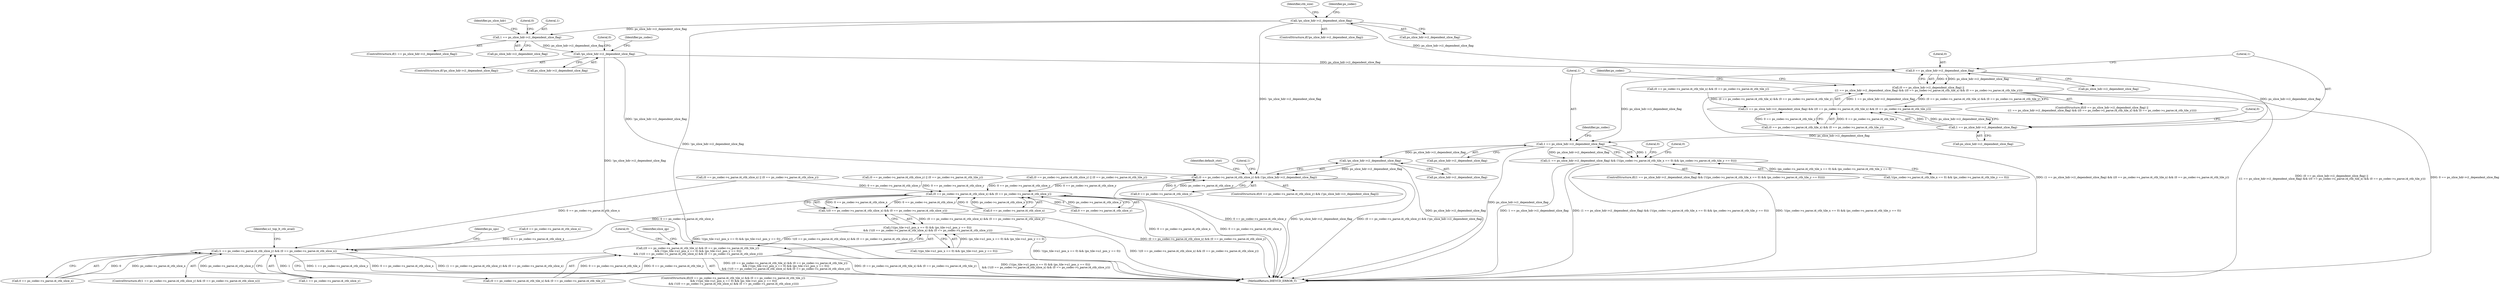 digraph "0_Android_bcfc7124f6ef9f1ec128fb2e90de774a5b33d199_0@pointer" {
"1000867" [label="(Call,0 == ps_slice_hdr->i1_dependent_slice_flag)"];
"1000267" [label="(Call,!ps_slice_hdr->i1_dependent_slice_flag)"];
"1000463" [label="(Call,!ps_slice_hdr->i1_dependent_slice_flag)"];
"1000425" [label="(Call,1 == ps_slice_hdr->i1_dependent_slice_flag)"];
"1000866" [label="(Call,(0 == ps_slice_hdr->i1_dependent_slice_flag) ||\n ((1 == ps_slice_hdr->i1_dependent_slice_flag) && ((0 == ps_codec->s_parse.i4_ctb_tile_x) && (0 == ps_codec->s_parse.i4_ctb_tile_y))))"];
"1000873" [label="(Call,1 == ps_slice_hdr->i1_dependent_slice_flag)"];
"1000872" [label="(Call,(1 == ps_slice_hdr->i1_dependent_slice_flag) && ((0 == ps_codec->s_parse.i4_ctb_tile_x) && (0 == ps_codec->s_parse.i4_ctb_tile_y)))"];
"1000903" [label="(Call,1 == ps_slice_hdr->i1_dependent_slice_flag)"];
"1000902" [label="(Call,(1 == ps_slice_hdr->i1_dependent_slice_flag) && (!((ps_codec->s_parse.i4_ctb_tile_x == 0) && (ps_codec->s_parse.i4_ctb_tile_y == 0))))"];
"1001536" [label="(Call,!ps_slice_hdr->i1_dependent_slice_flag)"];
"1001528" [label="(Call,(0 == ps_codec->s_parse.i4_ctb_slice_y) && (!ps_slice_hdr->i1_dependent_slice_flag))"];
"1001115" [label="(Call,(0 == ps_codec->s_parse.i4_ctb_slice_x) && (0 == ps_codec->s_parse.i4_ctb_slice_y))"];
"1001114" [label="(Call,!((0 == ps_codec->s_parse.i4_ctb_slice_x) && (0 == ps_codec->s_parse.i4_ctb_slice_y)))"];
"1001101" [label="(Call,(!((ps_tile->u1_pos_x == 0) && (ps_tile->u1_pos_y == 0)))\n && (!((0 == ps_codec->s_parse.i4_ctb_slice_x) && (0 == ps_codec->s_parse.i4_ctb_slice_y))))"];
"1001085" [label="(Call,((0 == ps_codec->s_parse.i4_ctb_tile_x) && (0 == ps_codec->s_parse.i4_ctb_tile_y))\n && (!((ps_tile->u1_pos_x == 0) && (ps_tile->u1_pos_y == 0)))\n && (!((0 == ps_codec->s_parse.i4_ctb_slice_x) && (0 == ps_codec->s_parse.i4_ctb_slice_y))))"];
"1003132" [label="(Call,(1 == ps_codec->s_parse.i4_ctb_slice_y) && (0 == ps_codec->s_parse.i4_ctb_slice_x))"];
"1000465" [label="(Identifier,ps_slice_hdr)"];
"1000288" [label="(Identifier,ctb_size)"];
"1001132" [label="(Identifier,slice_qp)"];
"1000878" [label="(Call,(0 == ps_codec->s_parse.i4_ctb_tile_x) && (0 == ps_codec->s_parse.i4_ctb_tile_y))"];
"1000267" [label="(Call,!ps_slice_hdr->i1_dependent_slice_flag)"];
"1000464" [label="(Call,ps_slice_hdr->i1_dependent_slice_flag)"];
"1001527" [label="(ControlStructure,if((0 == ps_codec->s_parse.i4_ctb_slice_y) && (!ps_slice_hdr->i1_dependent_slice_flag)))"];
"1001528" [label="(Call,(0 == ps_codec->s_parse.i4_ctb_slice_y) && (!ps_slice_hdr->i1_dependent_slice_flag))"];
"1003082" [label="(Call,(0 == ps_codec->s_parse.i4_ctb_slice_y) || (0 == ps_codec->s_parse.i4_ctb_tile_y))"];
"1003133" [label="(Call,1 == ps_codec->s_parse.i4_ctb_slice_y)"];
"1000275" [label="(Identifier,ps_codec)"];
"1003149" [label="(Identifier,u1_top_lt_ctb_avail)"];
"1000872" [label="(Call,(1 == ps_slice_hdr->i1_dependent_slice_flag) && ((0 == ps_codec->s_parse.i4_ctb_tile_x) && (0 == ps_codec->s_parse.i4_ctb_tile_y)))"];
"1001116" [label="(Call,0 == ps_codec->s_parse.i4_ctb_slice_x)"];
"1003140" [label="(Call,0 == ps_codec->s_parse.i4_ctb_slice_x)"];
"1000902" [label="(Call,(1 == ps_slice_hdr->i1_dependent_slice_flag) && (!((ps_codec->s_parse.i4_ctb_tile_x == 0) && (ps_codec->s_parse.i4_ctb_tile_y == 0))))"];
"1001541" [label="(Identifier,default_ctxt)"];
"1001545" [label="(Literal,1)"];
"1003156" [label="(Identifier,ps_sps)"];
"1000463" [label="(Call,!ps_slice_hdr->i1_dependent_slice_flag)"];
"1001101" [label="(Call,(!((ps_tile->u1_pos_x == 0) && (ps_tile->u1_pos_y == 0)))\n && (!((0 == ps_codec->s_parse.i4_ctb_slice_x) && (0 == ps_codec->s_parse.i4_ctb_slice_y))))"];
"1000908" [label="(Call,!((ps_codec->s_parse.i4_ctb_tile_x == 0) && (ps_codec->s_parse.i4_ctb_tile_y == 0)))"];
"1000905" [label="(Call,ps_slice_hdr->i1_dependent_slice_flag)"];
"1000897" [label="(Identifier,ps_codec)"];
"1001114" [label="(Call,!((0 == ps_codec->s_parse.i4_ctb_slice_x) && (0 == ps_codec->s_parse.i4_ctb_slice_y)))"];
"1000424" [label="(ControlStructure,if(1 == ps_slice_hdr->i1_dependent_slice_flag))"];
"1001537" [label="(Call,ps_slice_hdr->i1_dependent_slice_flag)"];
"1001338" [label="(Literal,0)"];
"1000266" [label="(ControlStructure,if(!ps_slice_hdr->i1_dependent_slice_flag))"];
"1000868" [label="(Literal,0)"];
"1001123" [label="(Call,0 == ps_codec->s_parse.i4_ctb_slice_y)"];
"1000485" [label="(Literal,0)"];
"1001529" [label="(Call,0 == ps_codec->s_parse.i4_ctb_slice_y)"];
"1000875" [label="(Call,ps_slice_hdr->i1_dependent_slice_flag)"];
"1001536" [label="(Call,!ps_slice_hdr->i1_dependent_slice_flag)"];
"1000867" [label="(Call,0 == ps_slice_hdr->i1_dependent_slice_flag)"];
"1005173" [label="(MethodReturn,IHEVCD_ERROR_T)"];
"1000432" [label="(Call,(0 == ps_codec->s_parse.i4_ctb_tile_x) && (0 == ps_codec->s_parse.i4_ctb_tile_y))"];
"1000425" [label="(Call,1 == ps_slice_hdr->i1_dependent_slice_flag)"];
"1000873" [label="(Call,1 == ps_slice_hdr->i1_dependent_slice_flag)"];
"1001085" [label="(Call,((0 == ps_codec->s_parse.i4_ctb_tile_x) && (0 == ps_codec->s_parse.i4_ctb_tile_y))\n && (!((ps_tile->u1_pos_x == 0) && (ps_tile->u1_pos_y == 0)))\n && (!((0 == ps_codec->s_parse.i4_ctb_slice_x) && (0 == ps_codec->s_parse.i4_ctb_slice_y))))"];
"1003131" [label="(ControlStructure,if((1 == ps_codec->s_parse.i4_ctb_slice_y) && (0 == ps_codec->s_parse.i4_ctb_slice_x)))"];
"1000904" [label="(Literal,1)"];
"1000961" [label="(Literal,0)"];
"1003038" [label="(Call,(0 == ps_codec->s_parse.i4_ctb_slice_y) || (0 == ps_codec->s_parse.i4_ctb_tile_y))"];
"1000866" [label="(Call,(0 == ps_slice_hdr->i1_dependent_slice_flag) ||\n ((1 == ps_slice_hdr->i1_dependent_slice_flag) && ((0 == ps_codec->s_parse.i4_ctb_tile_x) && (0 == ps_codec->s_parse.i4_ctb_tile_y))))"];
"1000880" [label="(Literal,0)"];
"1003105" [label="(Call,0 == ps_codec->s_parse.i4_ctb_slice_x)"];
"1000705" [label="(Call,(0 == ps_codec->s_parse.i4_ctb_slice_x) || (0 == ps_codec->s_parse.i4_ctb_slice_y))"];
"1000913" [label="(Identifier,ps_codec)"];
"1000268" [label="(Call,ps_slice_hdr->i1_dependent_slice_flag)"];
"1001115" [label="(Call,(0 == ps_codec->s_parse.i4_ctb_slice_x) && (0 == ps_codec->s_parse.i4_ctb_slice_y))"];
"1001102" [label="(Call,!((ps_tile->u1_pos_x == 0) && (ps_tile->u1_pos_y == 0)))"];
"1000434" [label="(Literal,0)"];
"1001086" [label="(Call,(0 == ps_codec->s_parse.i4_ctb_tile_x) && (0 == ps_codec->s_parse.i4_ctb_tile_y))"];
"1000869" [label="(Call,ps_slice_hdr->i1_dependent_slice_flag)"];
"1000901" [label="(ControlStructure,if((1 == ps_slice_hdr->i1_dependent_slice_flag) && (!((ps_codec->s_parse.i4_ctb_tile_x == 0) && (ps_codec->s_parse.i4_ctb_tile_y == 0)))))"];
"1003132" [label="(Call,(1 == ps_codec->s_parse.i4_ctb_slice_y) && (0 == ps_codec->s_parse.i4_ctb_slice_x))"];
"1000427" [label="(Call,ps_slice_hdr->i1_dependent_slice_flag)"];
"1000426" [label="(Literal,1)"];
"1000462" [label="(ControlStructure,if(!ps_slice_hdr->i1_dependent_slice_flag))"];
"1000471" [label="(Identifier,ps_codec)"];
"1000865" [label="(ControlStructure,if((0 == ps_slice_hdr->i1_dependent_slice_flag) ||\n ((1 == ps_slice_hdr->i1_dependent_slice_flag) && ((0 == ps_codec->s_parse.i4_ctb_tile_x) && (0 == ps_codec->s_parse.i4_ctb_tile_y)))))"];
"1000874" [label="(Literal,1)"];
"1000903" [label="(Call,1 == ps_slice_hdr->i1_dependent_slice_flag)"];
"1000928" [label="(Literal,0)"];
"1001084" [label="(ControlStructure,if(((0 == ps_codec->s_parse.i4_ctb_tile_x) && (0 == ps_codec->s_parse.i4_ctb_tile_y))\n && (!((ps_tile->u1_pos_x == 0) && (ps_tile->u1_pos_y == 0)))\n && (!((0 == ps_codec->s_parse.i4_ctb_slice_x) && (0 == ps_codec->s_parse.i4_ctb_slice_y)))))"];
"1000867" -> "1000866"  [label="AST: "];
"1000867" -> "1000869"  [label="CFG: "];
"1000868" -> "1000867"  [label="AST: "];
"1000869" -> "1000867"  [label="AST: "];
"1000874" -> "1000867"  [label="CFG: "];
"1000866" -> "1000867"  [label="CFG: "];
"1000867" -> "1000866"  [label="DDG: 0"];
"1000867" -> "1000866"  [label="DDG: ps_slice_hdr->i1_dependent_slice_flag"];
"1000267" -> "1000867"  [label="DDG: ps_slice_hdr->i1_dependent_slice_flag"];
"1000463" -> "1000867"  [label="DDG: ps_slice_hdr->i1_dependent_slice_flag"];
"1000867" -> "1000873"  [label="DDG: ps_slice_hdr->i1_dependent_slice_flag"];
"1000867" -> "1000903"  [label="DDG: ps_slice_hdr->i1_dependent_slice_flag"];
"1000267" -> "1000266"  [label="AST: "];
"1000267" -> "1000268"  [label="CFG: "];
"1000268" -> "1000267"  [label="AST: "];
"1000275" -> "1000267"  [label="CFG: "];
"1000288" -> "1000267"  [label="CFG: "];
"1000267" -> "1005173"  [label="DDG: !ps_slice_hdr->i1_dependent_slice_flag"];
"1000267" -> "1000425"  [label="DDG: ps_slice_hdr->i1_dependent_slice_flag"];
"1000267" -> "1001528"  [label="DDG: !ps_slice_hdr->i1_dependent_slice_flag"];
"1000463" -> "1000462"  [label="AST: "];
"1000463" -> "1000464"  [label="CFG: "];
"1000464" -> "1000463"  [label="AST: "];
"1000471" -> "1000463"  [label="CFG: "];
"1000485" -> "1000463"  [label="CFG: "];
"1000463" -> "1005173"  [label="DDG: !ps_slice_hdr->i1_dependent_slice_flag"];
"1000425" -> "1000463"  [label="DDG: ps_slice_hdr->i1_dependent_slice_flag"];
"1000463" -> "1001528"  [label="DDG: !ps_slice_hdr->i1_dependent_slice_flag"];
"1000425" -> "1000424"  [label="AST: "];
"1000425" -> "1000427"  [label="CFG: "];
"1000426" -> "1000425"  [label="AST: "];
"1000427" -> "1000425"  [label="AST: "];
"1000434" -> "1000425"  [label="CFG: "];
"1000465" -> "1000425"  [label="CFG: "];
"1000866" -> "1000865"  [label="AST: "];
"1000866" -> "1000872"  [label="CFG: "];
"1000872" -> "1000866"  [label="AST: "];
"1000897" -> "1000866"  [label="CFG: "];
"1000904" -> "1000866"  [label="CFG: "];
"1000866" -> "1005173"  [label="DDG: (0 == ps_slice_hdr->i1_dependent_slice_flag) ||\n ((1 == ps_slice_hdr->i1_dependent_slice_flag) && ((0 == ps_codec->s_parse.i4_ctb_tile_x) && (0 == ps_codec->s_parse.i4_ctb_tile_y)))"];
"1000866" -> "1005173"  [label="DDG: 0 == ps_slice_hdr->i1_dependent_slice_flag"];
"1000866" -> "1005173"  [label="DDG: (1 == ps_slice_hdr->i1_dependent_slice_flag) && ((0 == ps_codec->s_parse.i4_ctb_tile_x) && (0 == ps_codec->s_parse.i4_ctb_tile_y))"];
"1000872" -> "1000866"  [label="DDG: 1 == ps_slice_hdr->i1_dependent_slice_flag"];
"1000872" -> "1000866"  [label="DDG: (0 == ps_codec->s_parse.i4_ctb_tile_x) && (0 == ps_codec->s_parse.i4_ctb_tile_y)"];
"1000873" -> "1000872"  [label="AST: "];
"1000873" -> "1000875"  [label="CFG: "];
"1000874" -> "1000873"  [label="AST: "];
"1000875" -> "1000873"  [label="AST: "];
"1000880" -> "1000873"  [label="CFG: "];
"1000872" -> "1000873"  [label="CFG: "];
"1000873" -> "1000872"  [label="DDG: 1"];
"1000873" -> "1000872"  [label="DDG: ps_slice_hdr->i1_dependent_slice_flag"];
"1000873" -> "1000903"  [label="DDG: ps_slice_hdr->i1_dependent_slice_flag"];
"1000872" -> "1000878"  [label="CFG: "];
"1000878" -> "1000872"  [label="AST: "];
"1000878" -> "1000872"  [label="DDG: 0 == ps_codec->s_parse.i4_ctb_tile_x"];
"1000878" -> "1000872"  [label="DDG: 0 == ps_codec->s_parse.i4_ctb_tile_y"];
"1000432" -> "1000872"  [label="DDG: (0 == ps_codec->s_parse.i4_ctb_tile_x) && (0 == ps_codec->s_parse.i4_ctb_tile_y)"];
"1000903" -> "1000902"  [label="AST: "];
"1000903" -> "1000905"  [label="CFG: "];
"1000904" -> "1000903"  [label="AST: "];
"1000905" -> "1000903"  [label="AST: "];
"1000913" -> "1000903"  [label="CFG: "];
"1000902" -> "1000903"  [label="CFG: "];
"1000903" -> "1005173"  [label="DDG: ps_slice_hdr->i1_dependent_slice_flag"];
"1000903" -> "1000902"  [label="DDG: 1"];
"1000903" -> "1000902"  [label="DDG: ps_slice_hdr->i1_dependent_slice_flag"];
"1000903" -> "1001536"  [label="DDG: ps_slice_hdr->i1_dependent_slice_flag"];
"1000902" -> "1000901"  [label="AST: "];
"1000902" -> "1000908"  [label="CFG: "];
"1000908" -> "1000902"  [label="AST: "];
"1000928" -> "1000902"  [label="CFG: "];
"1000961" -> "1000902"  [label="CFG: "];
"1000902" -> "1005173"  [label="DDG: !((ps_codec->s_parse.i4_ctb_tile_x == 0) && (ps_codec->s_parse.i4_ctb_tile_y == 0))"];
"1000902" -> "1005173"  [label="DDG: 1 == ps_slice_hdr->i1_dependent_slice_flag"];
"1000902" -> "1005173"  [label="DDG: (1 == ps_slice_hdr->i1_dependent_slice_flag) && (!((ps_codec->s_parse.i4_ctb_tile_x == 0) && (ps_codec->s_parse.i4_ctb_tile_y == 0)))"];
"1000908" -> "1000902"  [label="DDG: (ps_codec->s_parse.i4_ctb_tile_x == 0) && (ps_codec->s_parse.i4_ctb_tile_y == 0)"];
"1001536" -> "1001528"  [label="AST: "];
"1001536" -> "1001537"  [label="CFG: "];
"1001537" -> "1001536"  [label="AST: "];
"1001528" -> "1001536"  [label="CFG: "];
"1001536" -> "1005173"  [label="DDG: ps_slice_hdr->i1_dependent_slice_flag"];
"1001536" -> "1001528"  [label="DDG: ps_slice_hdr->i1_dependent_slice_flag"];
"1001528" -> "1001527"  [label="AST: "];
"1001528" -> "1001529"  [label="CFG: "];
"1001529" -> "1001528"  [label="AST: "];
"1001541" -> "1001528"  [label="CFG: "];
"1001545" -> "1001528"  [label="CFG: "];
"1001528" -> "1005173"  [label="DDG: (0 == ps_codec->s_parse.i4_ctb_slice_y) && (!ps_slice_hdr->i1_dependent_slice_flag)"];
"1001528" -> "1005173"  [label="DDG: 0 == ps_codec->s_parse.i4_ctb_slice_y"];
"1001528" -> "1005173"  [label="DDG: !ps_slice_hdr->i1_dependent_slice_flag"];
"1001528" -> "1001115"  [label="DDG: 0 == ps_codec->s_parse.i4_ctb_slice_y"];
"1001529" -> "1001528"  [label="DDG: 0"];
"1001529" -> "1001528"  [label="DDG: ps_codec->s_parse.i4_ctb_slice_y"];
"1001115" -> "1001114"  [label="AST: "];
"1001115" -> "1001116"  [label="CFG: "];
"1001115" -> "1001123"  [label="CFG: "];
"1001116" -> "1001115"  [label="AST: "];
"1001123" -> "1001115"  [label="AST: "];
"1001114" -> "1001115"  [label="CFG: "];
"1001115" -> "1005173"  [label="DDG: 0 == ps_codec->s_parse.i4_ctb_slice_y"];
"1001115" -> "1005173"  [label="DDG: 0 == ps_codec->s_parse.i4_ctb_slice_x"];
"1001115" -> "1001114"  [label="DDG: 0 == ps_codec->s_parse.i4_ctb_slice_x"];
"1001115" -> "1001114"  [label="DDG: 0 == ps_codec->s_parse.i4_ctb_slice_y"];
"1001116" -> "1001115"  [label="DDG: 0"];
"1001116" -> "1001115"  [label="DDG: ps_codec->s_parse.i4_ctb_slice_x"];
"1001123" -> "1001115"  [label="DDG: 0"];
"1001123" -> "1001115"  [label="DDG: ps_codec->s_parse.i4_ctb_slice_y"];
"1003038" -> "1001115"  [label="DDG: 0 == ps_codec->s_parse.i4_ctb_slice_y"];
"1003082" -> "1001115"  [label="DDG: 0 == ps_codec->s_parse.i4_ctb_slice_y"];
"1000705" -> "1001115"  [label="DDG: 0 == ps_codec->s_parse.i4_ctb_slice_y"];
"1001115" -> "1003132"  [label="DDG: 0 == ps_codec->s_parse.i4_ctb_slice_x"];
"1001114" -> "1001101"  [label="AST: "];
"1001101" -> "1001114"  [label="CFG: "];
"1001114" -> "1005173"  [label="DDG: (0 == ps_codec->s_parse.i4_ctb_slice_x) && (0 == ps_codec->s_parse.i4_ctb_slice_y)"];
"1001114" -> "1001101"  [label="DDG: (0 == ps_codec->s_parse.i4_ctb_slice_x) && (0 == ps_codec->s_parse.i4_ctb_slice_y)"];
"1001101" -> "1001085"  [label="AST: "];
"1001101" -> "1001102"  [label="CFG: "];
"1001102" -> "1001101"  [label="AST: "];
"1001085" -> "1001101"  [label="CFG: "];
"1001101" -> "1005173"  [label="DDG: !((0 == ps_codec->s_parse.i4_ctb_slice_x) && (0 == ps_codec->s_parse.i4_ctb_slice_y))"];
"1001101" -> "1005173"  [label="DDG: !((ps_tile->u1_pos_x == 0) && (ps_tile->u1_pos_y == 0))"];
"1001101" -> "1001085"  [label="DDG: !((ps_tile->u1_pos_x == 0) && (ps_tile->u1_pos_y == 0))"];
"1001101" -> "1001085"  [label="DDG: !((0 == ps_codec->s_parse.i4_ctb_slice_x) && (0 == ps_codec->s_parse.i4_ctb_slice_y))"];
"1001102" -> "1001101"  [label="DDG: (ps_tile->u1_pos_x == 0) && (ps_tile->u1_pos_y == 0)"];
"1001085" -> "1001084"  [label="AST: "];
"1001085" -> "1001086"  [label="CFG: "];
"1001086" -> "1001085"  [label="AST: "];
"1001132" -> "1001085"  [label="CFG: "];
"1001338" -> "1001085"  [label="CFG: "];
"1001085" -> "1005173"  [label="DDG: ((0 == ps_codec->s_parse.i4_ctb_tile_x) && (0 == ps_codec->s_parse.i4_ctb_tile_y))\n && (!((ps_tile->u1_pos_x == 0) && (ps_tile->u1_pos_y == 0)))\n && (!((0 == ps_codec->s_parse.i4_ctb_slice_x) && (0 == ps_codec->s_parse.i4_ctb_slice_y)))"];
"1001085" -> "1005173"  [label="DDG: (0 == ps_codec->s_parse.i4_ctb_tile_x) && (0 == ps_codec->s_parse.i4_ctb_tile_y)"];
"1001085" -> "1005173"  [label="DDG: (!((ps_tile->u1_pos_x == 0) && (ps_tile->u1_pos_y == 0)))\n && (!((0 == ps_codec->s_parse.i4_ctb_slice_x) && (0 == ps_codec->s_parse.i4_ctb_slice_y)))"];
"1001086" -> "1001085"  [label="DDG: 0 == ps_codec->s_parse.i4_ctb_tile_x"];
"1001086" -> "1001085"  [label="DDG: 0 == ps_codec->s_parse.i4_ctb_tile_y"];
"1003132" -> "1003131"  [label="AST: "];
"1003132" -> "1003133"  [label="CFG: "];
"1003132" -> "1003140"  [label="CFG: "];
"1003133" -> "1003132"  [label="AST: "];
"1003140" -> "1003132"  [label="AST: "];
"1003149" -> "1003132"  [label="CFG: "];
"1003156" -> "1003132"  [label="CFG: "];
"1003132" -> "1005173"  [label="DDG: (1 == ps_codec->s_parse.i4_ctb_slice_y) && (0 == ps_codec->s_parse.i4_ctb_slice_x)"];
"1003132" -> "1005173"  [label="DDG: 1 == ps_codec->s_parse.i4_ctb_slice_y"];
"1003132" -> "1005173"  [label="DDG: 0 == ps_codec->s_parse.i4_ctb_slice_x"];
"1003133" -> "1003132"  [label="DDG: 1"];
"1003133" -> "1003132"  [label="DDG: ps_codec->s_parse.i4_ctb_slice_y"];
"1003140" -> "1003132"  [label="DDG: 0"];
"1003140" -> "1003132"  [label="DDG: ps_codec->s_parse.i4_ctb_slice_x"];
"1003105" -> "1003132"  [label="DDG: 0 == ps_codec->s_parse.i4_ctb_slice_x"];
"1000705" -> "1003132"  [label="DDG: 0 == ps_codec->s_parse.i4_ctb_slice_x"];
}
